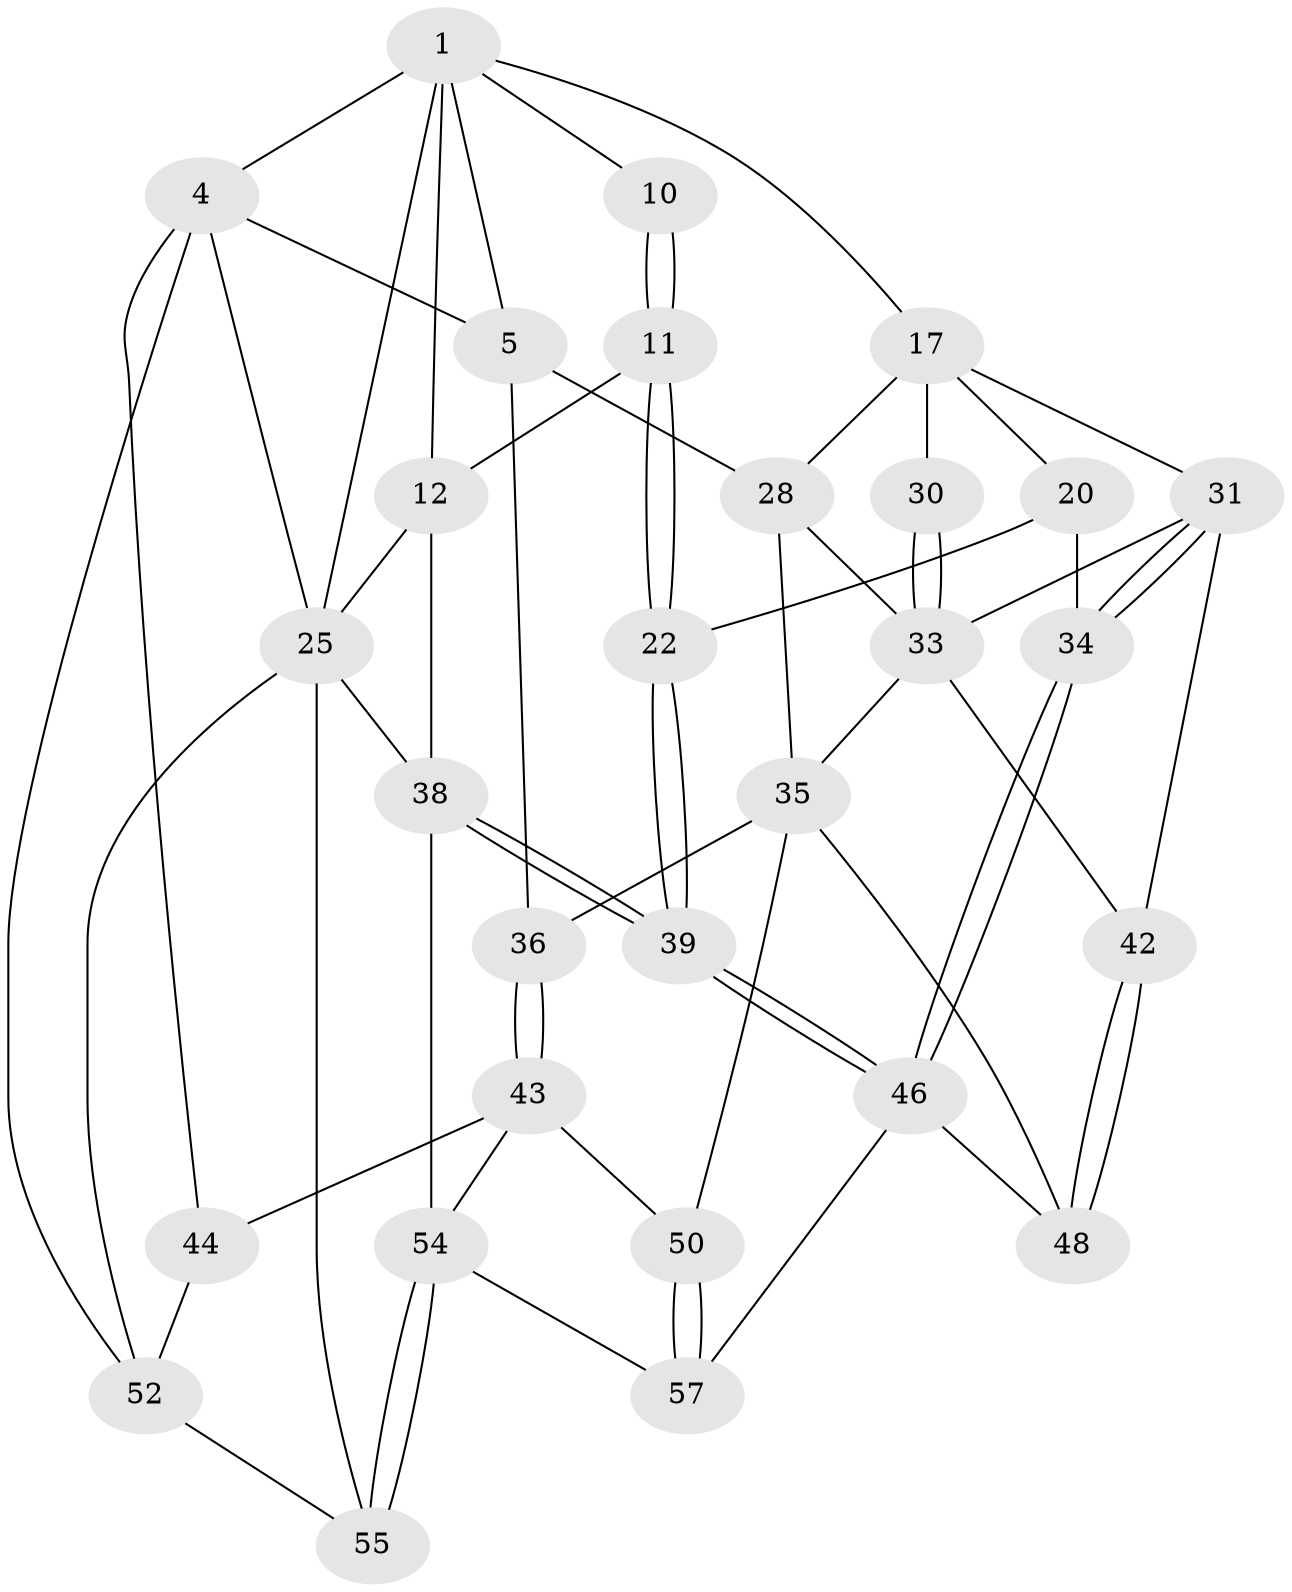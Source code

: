 // original degree distribution, {3: 0.05172413793103448, 4: 0.1896551724137931, 5: 0.5689655172413793, 6: 0.1896551724137931}
// Generated by graph-tools (version 1.1) at 2025/21/03/04/25 18:21:43]
// undirected, 29 vertices, 66 edges
graph export_dot {
graph [start="1"]
  node [color=gray90,style=filled];
  1 [pos="+0.49976614188075963+0.0339646110556357",super="+2+7"];
  4 [pos="+0.09694947906451615+0.11364952305896556",super="+15"];
  5 [pos="+0.14620717384337978+0.1562213825087633",super="+13+6"];
  10 [pos="+0.9326077966070383+0.09662352408657826"];
  11 [pos="+1+0"];
  12 [pos="+1+0"];
  17 [pos="+0.6393850750258452+0.26773876508320577",super="+18+27"];
  20 [pos="+0.8823895086698539+0.30188196203072654",super="+21"];
  22 [pos="+1+0.4796618408777374"];
  25 [pos="+0+0",super="+53"];
  28 [pos="+0.5224389427442349+0.4394601816014704",super="+29"];
  30 [pos="+0.7192093039377264+0.4915721731379032"];
  31 [pos="+0.8508585633406945+0.5296358672203927",super="+32"];
  33 [pos="+0.7477524102671304+0.5362138171539925",super="+37"];
  34 [pos="+0.8644295327091818+0.5362930325157609"];
  35 [pos="+0.3624303935695713+0.6175114247804366",super="+41"];
  36 [pos="+0.17126788511428356+0.6112021843488438"];
  38 [pos="+1+1"];
  39 [pos="+1+1"];
  42 [pos="+0.6378928402957196+0.7406742972725063"];
  43 [pos="+0.13954749165885+0.7646835773602789",super="+51"];
  44 [pos="+0.10904758978464707+0.7779508803701664"];
  46 [pos="+0.8726915168407579+0.6346525220318285",super="+47"];
  48 [pos="+0.6710958277091074+0.8424902096469514"];
  50 [pos="+0.3465745862705338+0.8195648805494588"];
  52 [pos="+0+0.927262803831649",super="+56"];
  54 [pos="+0.2666517971994343+1",super="+58"];
  55 [pos="+0+1"];
  57 [pos="+0.7301976681634134+1"];
  1 -- 12;
  1 -- 4;
  1 -- 25;
  1 -- 10;
  1 -- 17;
  1 -- 5;
  4 -- 5 [weight=2];
  4 -- 52;
  4 -- 25;
  4 -- 44;
  5 -- 36;
  5 -- 28;
  10 -- 11;
  10 -- 11;
  11 -- 12;
  11 -- 22;
  11 -- 22;
  12 -- 25;
  12 -- 38;
  17 -- 20;
  17 -- 30 [weight=2];
  17 -- 31;
  17 -- 28;
  20 -- 34;
  20 -- 22;
  22 -- 39;
  22 -- 39;
  25 -- 52;
  25 -- 38;
  25 -- 55;
  28 -- 35;
  28 -- 33;
  30 -- 33;
  30 -- 33;
  31 -- 34;
  31 -- 34;
  31 -- 33;
  31 -- 42;
  33 -- 42;
  33 -- 35;
  34 -- 46;
  34 -- 46;
  35 -- 36;
  35 -- 48;
  35 -- 50;
  36 -- 43;
  36 -- 43;
  38 -- 39;
  38 -- 39;
  38 -- 54;
  39 -- 46;
  39 -- 46;
  42 -- 48;
  42 -- 48;
  43 -- 44;
  43 -- 50;
  43 -- 54;
  44 -- 52;
  46 -- 48;
  46 -- 57;
  50 -- 57;
  50 -- 57;
  52 -- 55;
  54 -- 55;
  54 -- 55;
  54 -- 57;
}
